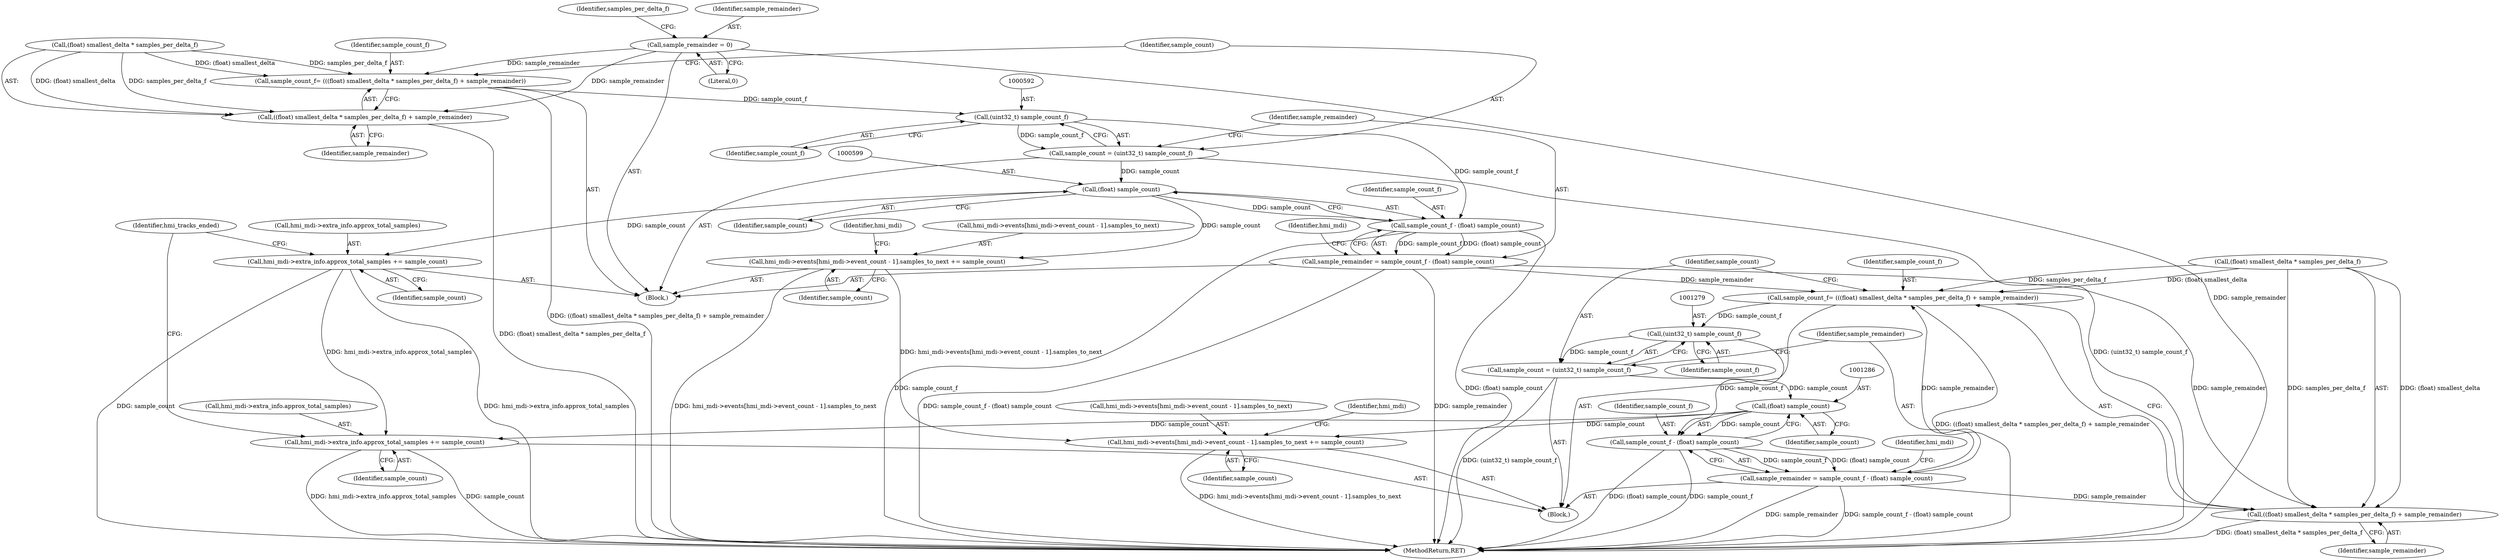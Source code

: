 digraph "0_wildmidi_660b513d99bced8783a4a5984ac2f742c74ebbdd@API" {
"1000187" [label="(Call,sample_remainder = 0)"];
"1000580" [label="(Call,sample_count_f= (((float) smallest_delta * samples_per_delta_f) + sample_remainder))"];
"1000591" [label="(Call,(uint32_t) sample_count_f)"];
"1000589" [label="(Call,sample_count = (uint32_t) sample_count_f)"];
"1000598" [label="(Call,(float) sample_count)"];
"1000596" [label="(Call,sample_count_f - (float) sample_count)"];
"1000594" [label="(Call,sample_remainder = sample_count_f - (float) sample_count)"];
"1001267" [label="(Call,sample_count_f= (((float) smallest_delta * samples_per_delta_f) + sample_remainder))"];
"1001278" [label="(Call,(uint32_t) sample_count_f)"];
"1001276" [label="(Call,sample_count = (uint32_t) sample_count_f)"];
"1001285" [label="(Call,(float) sample_count)"];
"1001283" [label="(Call,sample_count_f - (float) sample_count)"];
"1001281" [label="(Call,sample_remainder = sample_count_f - (float) sample_count)"];
"1001269" [label="(Call,((float) smallest_delta * samples_per_delta_f) + sample_remainder)"];
"1001288" [label="(Call,hmi_mdi->events[hmi_mdi->event_count - 1].samples_to_next += sample_count)"];
"1001301" [label="(Call,hmi_mdi->extra_info.approx_total_samples += sample_count)"];
"1000601" [label="(Call,hmi_mdi->events[hmi_mdi->event_count - 1].samples_to_next += sample_count)"];
"1000614" [label="(Call,hmi_mdi->extra_info.approx_total_samples += sample_count)"];
"1000582" [label="(Call,((float) smallest_delta * samples_per_delta_f) + sample_remainder)"];
"1000598" [label="(Call,(float) sample_count)"];
"1001288" [label="(Call,hmi_mdi->events[hmi_mdi->event_count - 1].samples_to_next += sample_count)"];
"1001281" [label="(Call,sample_remainder = sample_count_f - (float) sample_count)"];
"1000189" [label="(Literal,0)"];
"1000600" [label="(Identifier,sample_count)"];
"1000581" [label="(Identifier,sample_count_f)"];
"1001289" [label="(Call,hmi_mdi->events[hmi_mdi->event_count - 1].samples_to_next)"];
"1001302" [label="(Call,hmi_mdi->extra_info.approx_total_samples)"];
"1001304" [label="(Identifier,hmi_mdi)"];
"1000589" [label="(Call,sample_count = (uint32_t) sample_count_f)"];
"1001276" [label="(Call,sample_count = (uint32_t) sample_count_f)"];
"1001278" [label="(Call,(uint32_t) sample_count_f)"];
"1000615" [label="(Call,hmi_mdi->extra_info.approx_total_samples)"];
"1001267" [label="(Call,sample_count_f= (((float) smallest_delta * samples_per_delta_f) + sample_remainder))"];
"1000617" [label="(Identifier,hmi_mdi)"];
"1000605" [label="(Identifier,hmi_mdi)"];
"1001300" [label="(Identifier,sample_count)"];
"1000593" [label="(Identifier,sample_count_f)"];
"1000588" [label="(Identifier,sample_remainder)"];
"1001307" [label="(Identifier,sample_count)"];
"1000583" [label="(Call,(float) smallest_delta * samples_per_delta_f)"];
"1000192" [label="(Identifier,samples_per_delta_f)"];
"1000625" [label="(Block,)"];
"1001282" [label="(Identifier,sample_remainder)"];
"1000187" [label="(Call,sample_remainder = 0)"];
"1000590" [label="(Identifier,sample_count)"];
"1000595" [label="(Identifier,sample_remainder)"];
"1001287" [label="(Identifier,sample_count)"];
"1001277" [label="(Identifier,sample_count)"];
"1001284" [label="(Identifier,sample_count_f)"];
"1000620" [label="(Identifier,sample_count)"];
"1000602" [label="(Call,hmi_mdi->events[hmi_mdi->event_count - 1].samples_to_next)"];
"1000594" [label="(Call,sample_remainder = sample_count_f - (float) sample_count)"];
"1001280" [label="(Identifier,sample_count_f)"];
"1000104" [label="(Block,)"];
"1000591" [label="(Call,(uint32_t) sample_count_f)"];
"1000596" [label="(Call,sample_count_f - (float) sample_count)"];
"1001292" [label="(Identifier,hmi_mdi)"];
"1000614" [label="(Call,hmi_mdi->extra_info.approx_total_samples += sample_count)"];
"1001270" [label="(Call,(float) smallest_delta * samples_per_delta_f)"];
"1001283" [label="(Call,sample_count_f - (float) sample_count)"];
"1000597" [label="(Identifier,sample_count_f)"];
"1001381" [label="(MethodReturn,RET)"];
"1001301" [label="(Call,hmi_mdi->extra_info.approx_total_samples += sample_count)"];
"1000613" [label="(Identifier,sample_count)"];
"1000623" [label="(Identifier,hmi_tracks_ended)"];
"1000580" [label="(Call,sample_count_f= (((float) smallest_delta * samples_per_delta_f) + sample_remainder))"];
"1001268" [label="(Identifier,sample_count_f)"];
"1000601" [label="(Call,hmi_mdi->events[hmi_mdi->event_count - 1].samples_to_next += sample_count)"];
"1001275" [label="(Identifier,sample_remainder)"];
"1001269" [label="(Call,((float) smallest_delta * samples_per_delta_f) + sample_remainder)"];
"1000188" [label="(Identifier,sample_remainder)"];
"1001285" [label="(Call,(float) sample_count)"];
"1000582" [label="(Call,((float) smallest_delta * samples_per_delta_f) + sample_remainder)"];
"1000187" -> "1000104"  [label="AST: "];
"1000187" -> "1000189"  [label="CFG: "];
"1000188" -> "1000187"  [label="AST: "];
"1000189" -> "1000187"  [label="AST: "];
"1000192" -> "1000187"  [label="CFG: "];
"1000187" -> "1001381"  [label="DDG: sample_remainder"];
"1000187" -> "1000580"  [label="DDG: sample_remainder"];
"1000187" -> "1000582"  [label="DDG: sample_remainder"];
"1000580" -> "1000104"  [label="AST: "];
"1000580" -> "1000582"  [label="CFG: "];
"1000581" -> "1000580"  [label="AST: "];
"1000582" -> "1000580"  [label="AST: "];
"1000590" -> "1000580"  [label="CFG: "];
"1000580" -> "1001381"  [label="DDG: ((float) smallest_delta * samples_per_delta_f) + sample_remainder"];
"1000583" -> "1000580"  [label="DDG: (float) smallest_delta"];
"1000583" -> "1000580"  [label="DDG: samples_per_delta_f"];
"1000580" -> "1000591"  [label="DDG: sample_count_f"];
"1000591" -> "1000589"  [label="AST: "];
"1000591" -> "1000593"  [label="CFG: "];
"1000592" -> "1000591"  [label="AST: "];
"1000593" -> "1000591"  [label="AST: "];
"1000589" -> "1000591"  [label="CFG: "];
"1000591" -> "1000589"  [label="DDG: sample_count_f"];
"1000591" -> "1000596"  [label="DDG: sample_count_f"];
"1000589" -> "1000104"  [label="AST: "];
"1000590" -> "1000589"  [label="AST: "];
"1000595" -> "1000589"  [label="CFG: "];
"1000589" -> "1001381"  [label="DDG: (uint32_t) sample_count_f"];
"1000589" -> "1000598"  [label="DDG: sample_count"];
"1000598" -> "1000596"  [label="AST: "];
"1000598" -> "1000600"  [label="CFG: "];
"1000599" -> "1000598"  [label="AST: "];
"1000600" -> "1000598"  [label="AST: "];
"1000596" -> "1000598"  [label="CFG: "];
"1000598" -> "1000596"  [label="DDG: sample_count"];
"1000598" -> "1000601"  [label="DDG: sample_count"];
"1000598" -> "1000614"  [label="DDG: sample_count"];
"1000596" -> "1000594"  [label="AST: "];
"1000597" -> "1000596"  [label="AST: "];
"1000594" -> "1000596"  [label="CFG: "];
"1000596" -> "1001381"  [label="DDG: (float) sample_count"];
"1000596" -> "1001381"  [label="DDG: sample_count_f"];
"1000596" -> "1000594"  [label="DDG: sample_count_f"];
"1000596" -> "1000594"  [label="DDG: (float) sample_count"];
"1000594" -> "1000104"  [label="AST: "];
"1000595" -> "1000594"  [label="AST: "];
"1000605" -> "1000594"  [label="CFG: "];
"1000594" -> "1001381"  [label="DDG: sample_remainder"];
"1000594" -> "1001381"  [label="DDG: sample_count_f - (float) sample_count"];
"1000594" -> "1001267"  [label="DDG: sample_remainder"];
"1000594" -> "1001269"  [label="DDG: sample_remainder"];
"1001267" -> "1000625"  [label="AST: "];
"1001267" -> "1001269"  [label="CFG: "];
"1001268" -> "1001267"  [label="AST: "];
"1001269" -> "1001267"  [label="AST: "];
"1001277" -> "1001267"  [label="CFG: "];
"1001267" -> "1001381"  [label="DDG: ((float) smallest_delta * samples_per_delta_f) + sample_remainder"];
"1001270" -> "1001267"  [label="DDG: (float) smallest_delta"];
"1001270" -> "1001267"  [label="DDG: samples_per_delta_f"];
"1001281" -> "1001267"  [label="DDG: sample_remainder"];
"1001267" -> "1001278"  [label="DDG: sample_count_f"];
"1001278" -> "1001276"  [label="AST: "];
"1001278" -> "1001280"  [label="CFG: "];
"1001279" -> "1001278"  [label="AST: "];
"1001280" -> "1001278"  [label="AST: "];
"1001276" -> "1001278"  [label="CFG: "];
"1001278" -> "1001276"  [label="DDG: sample_count_f"];
"1001278" -> "1001283"  [label="DDG: sample_count_f"];
"1001276" -> "1000625"  [label="AST: "];
"1001277" -> "1001276"  [label="AST: "];
"1001282" -> "1001276"  [label="CFG: "];
"1001276" -> "1001381"  [label="DDG: (uint32_t) sample_count_f"];
"1001276" -> "1001285"  [label="DDG: sample_count"];
"1001285" -> "1001283"  [label="AST: "];
"1001285" -> "1001287"  [label="CFG: "];
"1001286" -> "1001285"  [label="AST: "];
"1001287" -> "1001285"  [label="AST: "];
"1001283" -> "1001285"  [label="CFG: "];
"1001285" -> "1001283"  [label="DDG: sample_count"];
"1001285" -> "1001288"  [label="DDG: sample_count"];
"1001285" -> "1001301"  [label="DDG: sample_count"];
"1001283" -> "1001281"  [label="AST: "];
"1001284" -> "1001283"  [label="AST: "];
"1001281" -> "1001283"  [label="CFG: "];
"1001283" -> "1001381"  [label="DDG: (float) sample_count"];
"1001283" -> "1001381"  [label="DDG: sample_count_f"];
"1001283" -> "1001281"  [label="DDG: sample_count_f"];
"1001283" -> "1001281"  [label="DDG: (float) sample_count"];
"1001281" -> "1000625"  [label="AST: "];
"1001282" -> "1001281"  [label="AST: "];
"1001292" -> "1001281"  [label="CFG: "];
"1001281" -> "1001381"  [label="DDG: sample_count_f - (float) sample_count"];
"1001281" -> "1001381"  [label="DDG: sample_remainder"];
"1001281" -> "1001269"  [label="DDG: sample_remainder"];
"1001269" -> "1001275"  [label="CFG: "];
"1001270" -> "1001269"  [label="AST: "];
"1001275" -> "1001269"  [label="AST: "];
"1001269" -> "1001381"  [label="DDG: (float) smallest_delta * samples_per_delta_f"];
"1001270" -> "1001269"  [label="DDG: (float) smallest_delta"];
"1001270" -> "1001269"  [label="DDG: samples_per_delta_f"];
"1001288" -> "1000625"  [label="AST: "];
"1001288" -> "1001300"  [label="CFG: "];
"1001289" -> "1001288"  [label="AST: "];
"1001300" -> "1001288"  [label="AST: "];
"1001304" -> "1001288"  [label="CFG: "];
"1001288" -> "1001381"  [label="DDG: hmi_mdi->events[hmi_mdi->event_count - 1].samples_to_next"];
"1000601" -> "1001288"  [label="DDG: hmi_mdi->events[hmi_mdi->event_count - 1].samples_to_next"];
"1001301" -> "1000625"  [label="AST: "];
"1001301" -> "1001307"  [label="CFG: "];
"1001302" -> "1001301"  [label="AST: "];
"1001307" -> "1001301"  [label="AST: "];
"1000623" -> "1001301"  [label="CFG: "];
"1001301" -> "1001381"  [label="DDG: hmi_mdi->extra_info.approx_total_samples"];
"1001301" -> "1001381"  [label="DDG: sample_count"];
"1000614" -> "1001301"  [label="DDG: hmi_mdi->extra_info.approx_total_samples"];
"1000601" -> "1000104"  [label="AST: "];
"1000601" -> "1000613"  [label="CFG: "];
"1000602" -> "1000601"  [label="AST: "];
"1000613" -> "1000601"  [label="AST: "];
"1000617" -> "1000601"  [label="CFG: "];
"1000601" -> "1001381"  [label="DDG: hmi_mdi->events[hmi_mdi->event_count - 1].samples_to_next"];
"1000614" -> "1000104"  [label="AST: "];
"1000614" -> "1000620"  [label="CFG: "];
"1000615" -> "1000614"  [label="AST: "];
"1000620" -> "1000614"  [label="AST: "];
"1000623" -> "1000614"  [label="CFG: "];
"1000614" -> "1001381"  [label="DDG: hmi_mdi->extra_info.approx_total_samples"];
"1000614" -> "1001381"  [label="DDG: sample_count"];
"1000582" -> "1000588"  [label="CFG: "];
"1000583" -> "1000582"  [label="AST: "];
"1000588" -> "1000582"  [label="AST: "];
"1000582" -> "1001381"  [label="DDG: (float) smallest_delta * samples_per_delta_f"];
"1000583" -> "1000582"  [label="DDG: (float) smallest_delta"];
"1000583" -> "1000582"  [label="DDG: samples_per_delta_f"];
}
